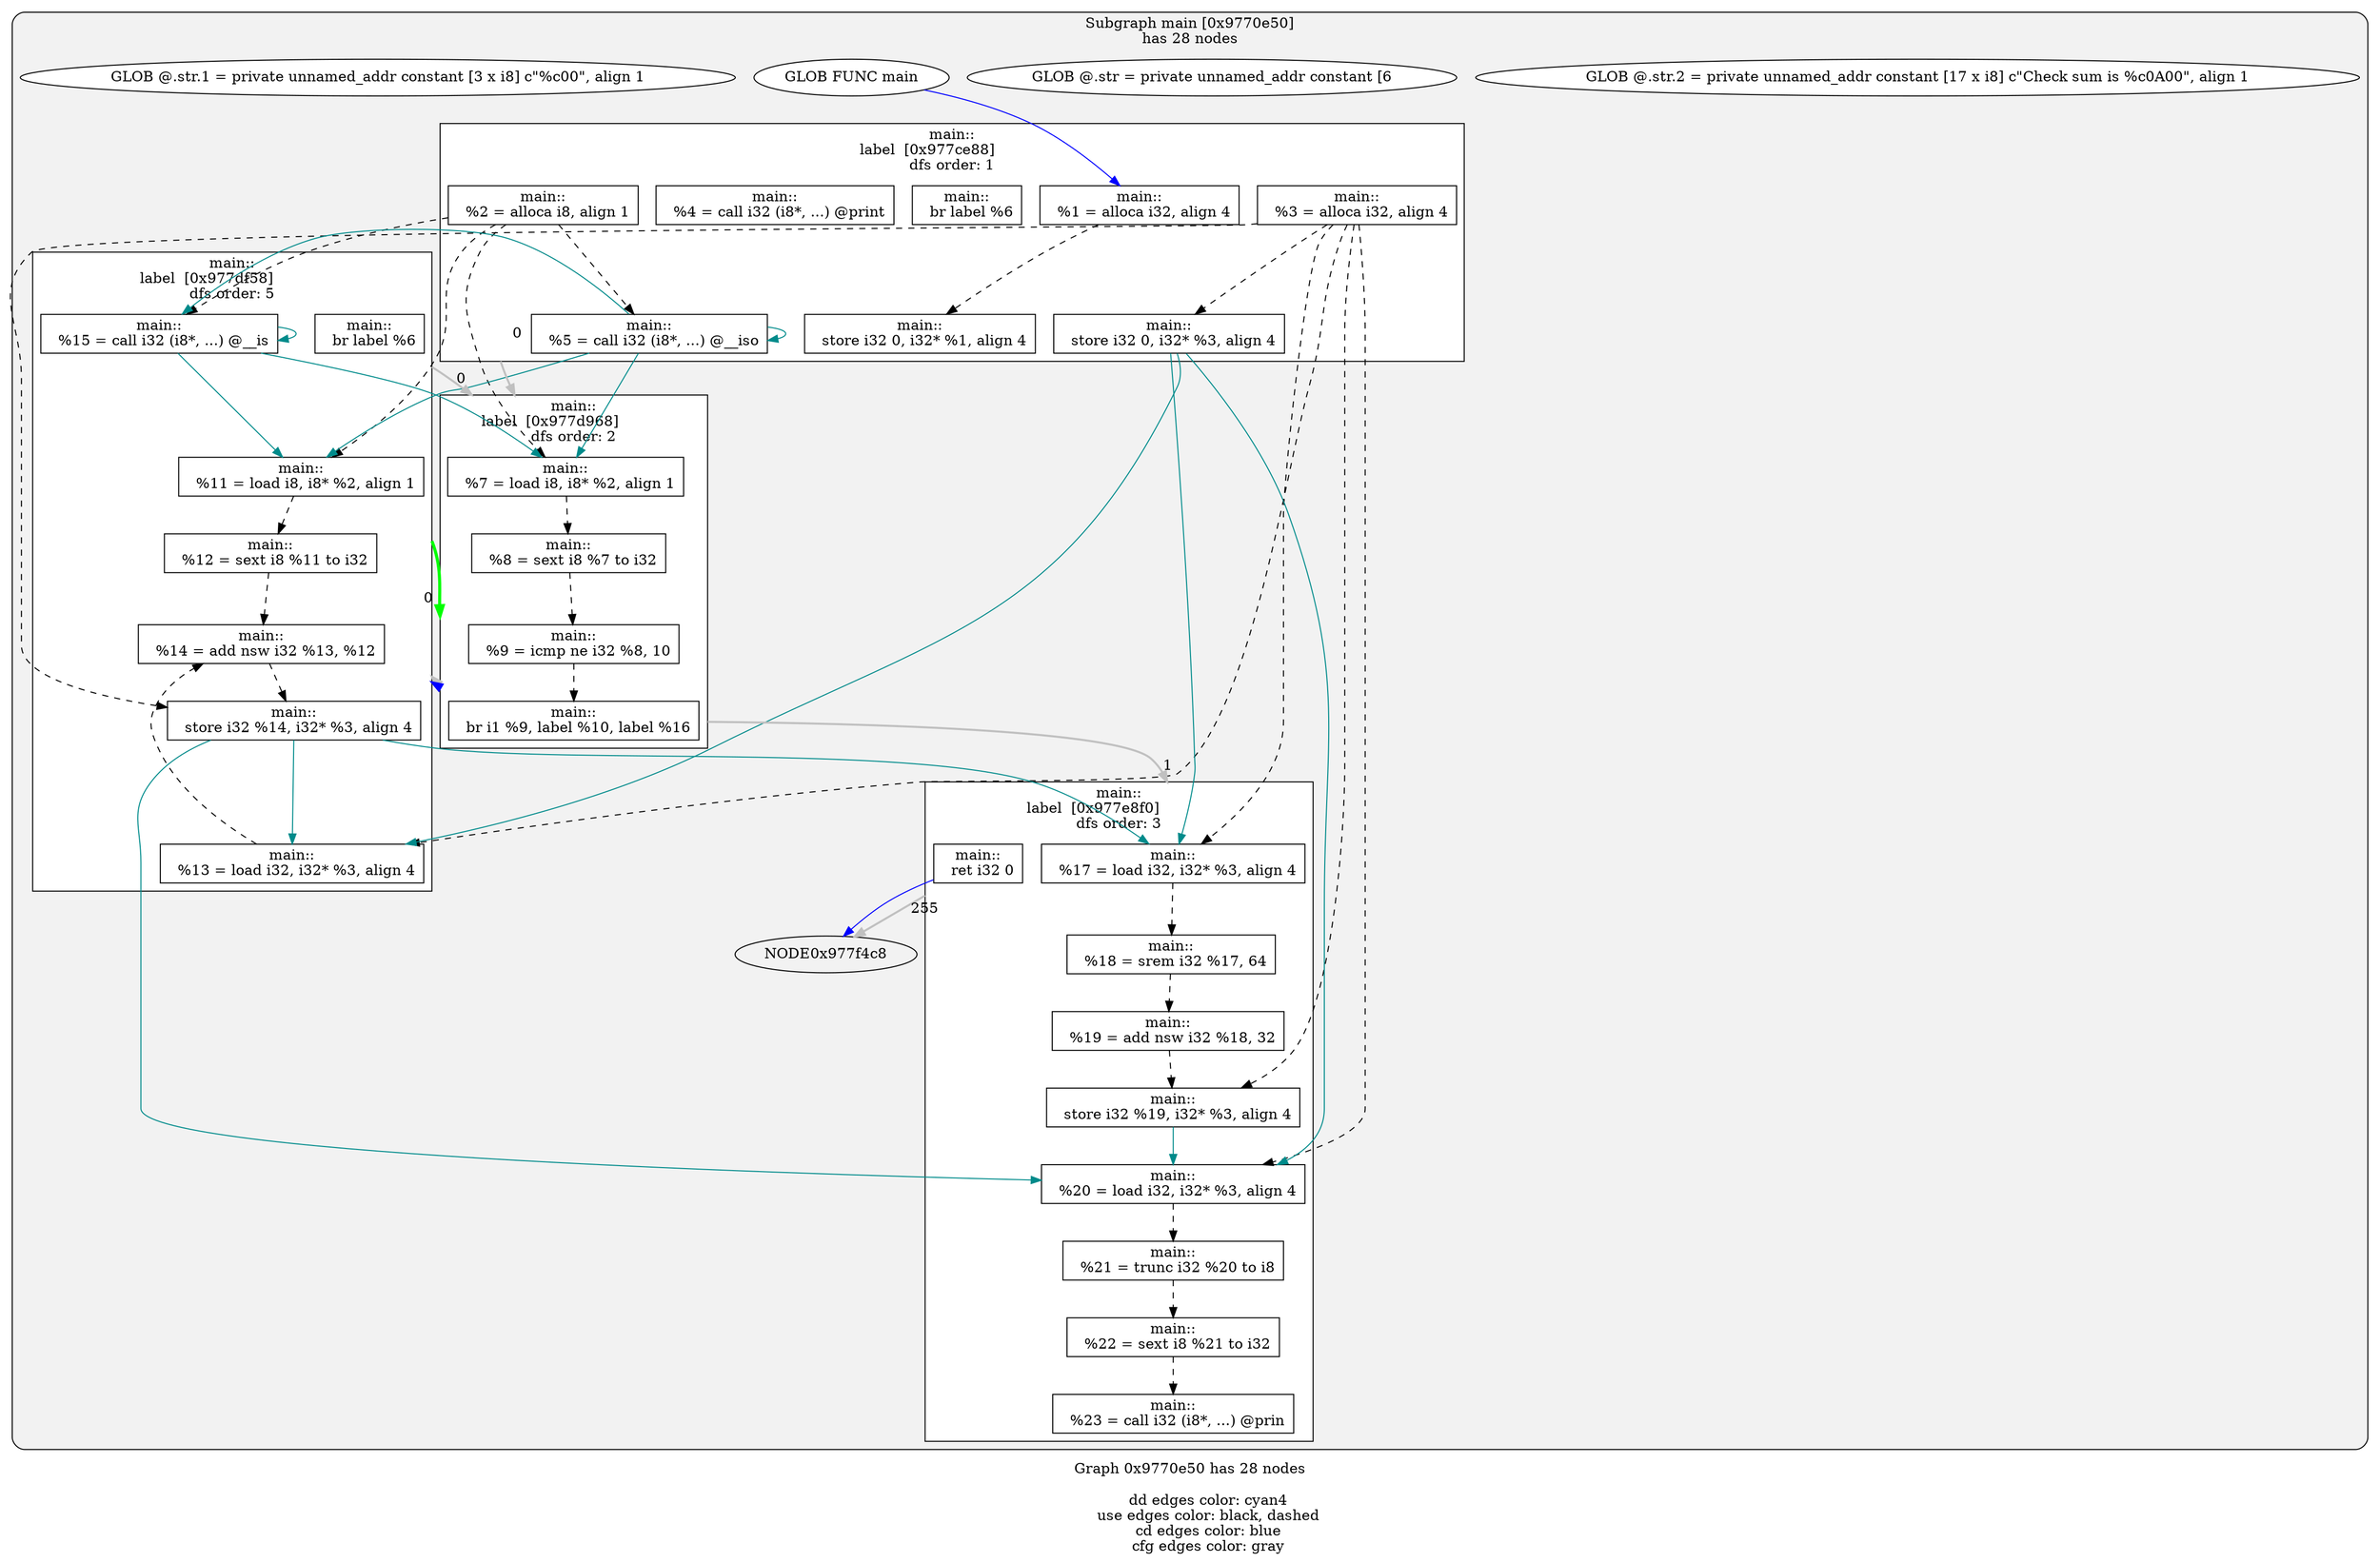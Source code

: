 digraph "DependenceGraph" {
	compound=true label="Graph 0x9770e50 has 28 nodes\n
	dd edges color: cyan4
	use edges color: black, dashed
	cd edges color: blue
	cfg edges color: gray"

	/* subgraph 0x9770e50 nodes */
	subgraph cluster_0x9770e50 {
		style="filled, rounded" fillcolor=gray95
		label="Subgraph main [0x9770e50]\nhas 28 nodes
"
		/* Basic Block main::
label  [0x977ce88] */
		subgraph cluster_bb_0x977ce88 {
			style=filled fillcolor=white
			label="main::
label  [0x977ce88]		\ndfs order: 1"
			NODE0x977cf98 [shape=rect label="0x9771bec"]
			NODE0x977d0c8 [shape=rect label="0x97781a4"]
			NODE0x977d1f8 [shape=rect label="0x977599c"]
			NODE0x977d328 [shape=rect label="0x9776148"]
			NODE0x977d458 [shape=rect label="0x9776188"]
			NODE0x977d588 [shape=rect label="0x97761c8"]
			NODE0x977d6d0 [shape=rect label="0x977621c"]
			NODE0x977d818 [shape=rect label="0x9776254"]
		} /* cluster_bb_0x977ce88 */

		/* Basic Block main::
label  [0x977d968] */
		subgraph cluster_bb_0x977d968 {
			style=filled fillcolor=white
			label="main::
label  [0x977d968]		\ndfs order: 2"
			NODE0x977da78 [shape=rect label="0x9776284"]
			NODE0x977dba8 [shape=rect label="0x97762bc"]
			NODE0x977dcd8 [shape=rect label="0x97762f8"]
			NODE0x977de08 [shape=rect label="0x9776344"]
		} /* cluster_bb_0x977d968 */

		/* Basic Block main::
label  [0x977df58] */
		subgraph cluster_bb_0x977df58 {
			style=filled fillcolor=white
			label="main::
label  [0x977df58]		\ndfs order: 5"
			NODE0x977e068 [shape=rect label="0x9776374"]
			NODE0x977e198 [shape=rect label="0x97763ac"]
			NODE0x977e2c8 [shape=rect label="0x97763dc"]
			NODE0x977e3f8 [shape=rect label="0x9776420"]
			NODE0x977e528 [shape=rect label="0x9776460"]
			NODE0x977e658 [shape=rect label="0x97764ac"]
			NODE0x977e7a0 [shape=rect label="0x97764e4"]
		} /* cluster_bb_0x977df58 */

		/* Basic Block main::
label  [0x977e8f0] */
		subgraph cluster_bb_0x977e8f0 {
			style=filled fillcolor=white
			label="main::
label  [0x977e8f0]		\ndfs order: 3"
			NODE0x977ea00 [shape=rect label="0x9776514"]
			NODE0x977eb30 [shape=rect label="0x9776558"]
			NODE0x977ec60 [shape=rect label="0x97759e0"]
			NODE0x977ed90 [shape=rect label="0x9775928"]
			NODE0x977eec0 [shape=rect label="0x977595c"]
			NODE0x977eff0 [shape=rect label="0x9775c6c"]
			NODE0x977f120 [shape=rect label="0x9775c9c"]
			NODE0x977f250 [shape=rect label="0x97765a4"]
			NODE0x977f398 [shape=rect label="0x97765dc"]
		} /* cluster_bb_0x977e8f0 */

	NODE0x977d818 -> NODE0x977da78 [penwidth=2 label="0"  ltail=cluster_bb_0x977ce88  lhead=cluster_bb_0x977d968  color="gray"]
	NODE0x977de08 -> NODE0x977e068 [penwidth=2 label="0"  ltail=cluster_bb_0x977d968  lhead=cluster_bb_0x977df58  color="gray"]
	NODE0x977de08 -> NODE0x977ea00 [penwidth=2 label="1"  ltail=cluster_bb_0x977d968  lhead=cluster_bb_0x977e8f0  color="gray"]
	NODE0x977de08 -> NODE0x977e068 [penwidth=2 color=blue  ltail=cluster_bb_0x977d968  lhead=cluster_bb_0x977df58]
	NODE0x977e7a0 -> NODE0x977da78 [penwidth=2 label="0"  ltail=cluster_bb_0x977df58  lhead=cluster_bb_0x977d968  color="gray"]
	/* post-dominance frontiers */
NODE0x977e068 -> NODE0x977de08 [penwidth=3 color=green  ltail=cluster_bb_0x977df58  lhead=cluster_bb_0x977d968 constraint=false]
	NODE0x977f398 -> NODE0x977f4c8 [penwidth=2 label="255"  ltail=cluster_bb_0x977e8f0  lhead=cluster_bb_0x977f5c8  color="gray"]
		NODE0x977cf98 [label="main::
  %1 = alloca i32, align 4" style=filled fillcolor=white]
		/* -- node 0x9771bec
		 * ------------------------------------------- */
		/* DD edges */
		/* USE edges */
		NODE0x977cf98 -> NODE0x977d328 [color="black" rank=max style="dashed"]
		/* CD edges */
		/* ID edges */
		NODE0x977ed90 [label="main::
  store i32 %19, i32* %3, align 4" style=filled fillcolor=white]
		/* -- node 0x9775928
		 * ------------------------------------------- */
		/* DD edges */
		NODE0x977ed90 -> NODE0x977eec0 [color="cyan4" rank=max]
		/* USE edges */
		/* CD edges */
		/* ID edges */
		NODE0x977eec0 [label="main::
  %20 = load i32, i32* %3, align 4" style=filled fillcolor=white]
		/* -- node 0x977595c
		 * ------------------------------------------- */
		/* DD edges */
		/* USE edges */
		NODE0x977eec0 -> NODE0x977eff0 [color="black" rank=max style="dashed"]
		/* CD edges */
		/* ID edges */
		NODE0x977d1f8 [label="main::
  %3 = alloca i32, align 4" style=filled fillcolor=white]
		/* -- node 0x977599c
		 * ------------------------------------------- */
		/* DD edges */
		/* USE edges */
		NODE0x977d1f8 -> NODE0x977d458 [color="black" rank=max style="dashed"]
		NODE0x977d1f8 -> NODE0x977e2c8 [color="black" rank=max style="dashed"]
		NODE0x977d1f8 -> NODE0x977e528 [color="black" rank=max style="dashed"]
		NODE0x977d1f8 -> NODE0x977ea00 [color="black" rank=max style="dashed"]
		NODE0x977d1f8 -> NODE0x977ed90 [color="black" rank=max style="dashed"]
		NODE0x977d1f8 -> NODE0x977eec0 [color="black" rank=max style="dashed"]
		/* CD edges */
		/* ID edges */
		NODE0x977ec60 [label="main::
  %19 = add nsw i32 %18, 32" style=filled fillcolor=white]
		/* -- node 0x97759e0
		 * ------------------------------------------- */
		/* DD edges */
		/* USE edges */
		NODE0x977ec60 -> NODE0x977ed90 [color="black" rank=max style="dashed"]
		/* CD edges */
		/* ID edges */
		NODE0x977eff0 [label="main::
  %21 = trunc i32 %20 to i8" style=filled fillcolor=white]
		/* -- node 0x9775c6c
		 * ------------------------------------------- */
		/* DD edges */
		/* USE edges */
		NODE0x977eff0 -> NODE0x977f120 [color="black" rank=max style="dashed"]
		/* CD edges */
		/* ID edges */
		NODE0x977f120 [label="main::
  %22 = sext i8 %21 to i32" style=filled fillcolor=white]
		/* -- node 0x9775c9c
		 * ------------------------------------------- */
		/* DD edges */
		/* USE edges */
		NODE0x977f120 -> NODE0x977f250 [color="black" rank=max style="dashed"]
		/* CD edges */
		/* ID edges */
		NODE0x977d328 [label="main::
  store i32 0, i32* %1, align 4" style=filled fillcolor=white]
		/* -- node 0x9776148
		 * ------------------------------------------- */
		/* DD edges */
		/* USE edges */
		/* CD edges */
		/* ID edges */
		NODE0x977d458 [label="main::
  store i32 0, i32* %3, align 4" style=filled fillcolor=white]
		/* -- node 0x9776188
		 * ------------------------------------------- */
		/* DD edges */
		NODE0x977d458 -> NODE0x977e2c8 [color="cyan4" rank=max]
		NODE0x977d458 -> NODE0x977ea00 [color="cyan4" rank=max]
		NODE0x977d458 -> NODE0x977eec0 [color="cyan4" rank=max]
		/* USE edges */
		/* CD edges */
		/* ID edges */
		NODE0x977d588 [label="main::
  %4 = call i32 (i8*, ...) @print" style=filled fillcolor=white]
		/* -- node 0x97761c8
		 * ------------------------------------------- */
		/* DD edges */
		/* USE edges */
		/* CD edges */
		/* ID edges */
		NODE0x977d6d0 [label="main::
  %5 = call i32 (i8*, ...) @__iso" style=filled fillcolor=white]
		/* -- node 0x977621c
		 * ------------------------------------------- */
		/* DD edges */
		NODE0x977d6d0 -> NODE0x977d6d0 [color="cyan4" rank=max]
		NODE0x977d6d0 -> NODE0x977da78 [color="cyan4" rank=max]
		NODE0x977d6d0 -> NODE0x977e068 [color="cyan4" rank=max]
		NODE0x977d6d0 -> NODE0x977e658 [color="cyan4" rank=max]
		/* USE edges */
		/* CD edges */
		/* ID edges */
		NODE0x977d818 [label="main::
  br label %6" style=filled fillcolor=white]
		/* -- node 0x9776254
		 * ------------------------------------------- */
		/* DD edges */
		/* USE edges */
		/* CD edges */
		/* ID edges */
		NODE0x977da78 [label="main::
  %7 = load i8, i8* %2, align 1" style=filled fillcolor=white]
		/* -- node 0x9776284
		 * ------------------------------------------- */
		/* DD edges */
		/* USE edges */
		NODE0x977da78 -> NODE0x977dba8 [color="black" rank=max style="dashed"]
		/* CD edges */
		/* ID edges */
		NODE0x977dba8 [label="main::
  %8 = sext i8 %7 to i32" style=filled fillcolor=white]
		/* -- node 0x97762bc
		 * ------------------------------------------- */
		/* DD edges */
		/* USE edges */
		NODE0x977dba8 -> NODE0x977dcd8 [color="black" rank=max style="dashed"]
		/* CD edges */
		/* ID edges */
		NODE0x977dcd8 [label="main::
  %9 = icmp ne i32 %8, 10" style=filled fillcolor=white]
		/* -- node 0x97762f8
		 * ------------------------------------------- */
		/* DD edges */
		/* USE edges */
		NODE0x977dcd8 -> NODE0x977de08 [color="black" rank=max style="dashed"]
		/* CD edges */
		/* ID edges */
		NODE0x977de08 [label="main::
  br i1 %9, label %10, label %16" style=filled fillcolor=white]
		/* -- node 0x9776344
		 * ------------------------------------------- */
		/* DD edges */
		/* USE edges */
		/* CD edges */
		/* ID edges */
		NODE0x977e068 [label="main::
  %11 = load i8, i8* %2, align 1" style=filled fillcolor=white]
		/* -- node 0x9776374
		 * ------------------------------------------- */
		/* DD edges */
		/* USE edges */
		NODE0x977e068 -> NODE0x977e198 [color="black" rank=max style="dashed"]
		/* CD edges */
		/* ID edges */
		NODE0x977e198 [label="main::
  %12 = sext i8 %11 to i32" style=filled fillcolor=white]
		/* -- node 0x97763ac
		 * ------------------------------------------- */
		/* DD edges */
		/* USE edges */
		NODE0x977e198 -> NODE0x977e3f8 [color="black" rank=max style="dashed"]
		/* CD edges */
		/* ID edges */
		NODE0x977e2c8 [label="main::
  %13 = load i32, i32* %3, align 4" style=filled fillcolor=white]
		/* -- node 0x97763dc
		 * ------------------------------------------- */
		/* DD edges */
		/* USE edges */
		NODE0x977e2c8 -> NODE0x977e3f8 [color="black" rank=max style="dashed"]
		/* CD edges */
		/* ID edges */
		NODE0x977e3f8 [label="main::
  %14 = add nsw i32 %13, %12" style=filled fillcolor=white]
		/* -- node 0x9776420
		 * ------------------------------------------- */
		/* DD edges */
		/* USE edges */
		NODE0x977e3f8 -> NODE0x977e528 [color="black" rank=max style="dashed"]
		/* CD edges */
		/* ID edges */
		NODE0x977e528 [label="main::
  store i32 %14, i32* %3, align 4" style=filled fillcolor=white]
		/* -- node 0x9776460
		 * ------------------------------------------- */
		/* DD edges */
		NODE0x977e528 -> NODE0x977e2c8 [color="cyan4" rank=max]
		NODE0x977e528 -> NODE0x977ea00 [color="cyan4" rank=max]
		NODE0x977e528 -> NODE0x977eec0 [color="cyan4" rank=max]
		/* USE edges */
		/* CD edges */
		/* ID edges */
		NODE0x977e658 [label="main::
  %15 = call i32 (i8*, ...) @__is" style=filled fillcolor=white]
		/* -- node 0x97764ac
		 * ------------------------------------------- */
		/* DD edges */
		NODE0x977e658 -> NODE0x977da78 [color="cyan4" rank=max]
		NODE0x977e658 -> NODE0x977e068 [color="cyan4" rank=max]
		NODE0x977e658 -> NODE0x977e658 [color="cyan4" rank=max]
		/* USE edges */
		/* CD edges */
		/* ID edges */
		NODE0x977e7a0 [label="main::
  br label %6" style=filled fillcolor=white]
		/* -- node 0x97764e4
		 * ------------------------------------------- */
		/* DD edges */
		/* USE edges */
		/* CD edges */
		/* ID edges */
		NODE0x977ea00 [label="main::
  %17 = load i32, i32* %3, align 4" style=filled fillcolor=white]
		/* -- node 0x9776514
		 * ------------------------------------------- */
		/* DD edges */
		/* USE edges */
		NODE0x977ea00 -> NODE0x977eb30 [color="black" rank=max style="dashed"]
		/* CD edges */
		/* ID edges */
		NODE0x977eb30 [label="main::
  %18 = srem i32 %17, 64" style=filled fillcolor=white]
		/* -- node 0x9776558
		 * ------------------------------------------- */
		/* DD edges */
		/* USE edges */
		NODE0x977eb30 -> NODE0x977ec60 [color="black" rank=max style="dashed"]
		/* CD edges */
		/* ID edges */
		NODE0x977f250 [label="main::
  %23 = call i32 (i8*, ...) @prin" style=filled fillcolor=white]
		/* -- node 0x97765a4
		 * ------------------------------------------- */
		/* DD edges */
		/* USE edges */
		/* CD edges */
		/* ID edges */
		NODE0x977f398 [label="main::
  ret i32 0" style=filled fillcolor=white]
		/* -- node 0x97765dc
		 * ------------------------------------------- */
		/* DD edges */
		/* USE edges */
		/* CD edges */
		NODE0x977f398 -> NODE0x977f4c8 [color="blue"]
		/* ID edges */
		NODE0x977d0c8 [label="main::
  %2 = alloca i8, align 1" style=filled fillcolor=white]
		/* -- node 0x97781a4
		 * ------------------------------------------- */
		/* DD edges */
		/* USE edges */
		NODE0x977d0c8 -> NODE0x977d6d0 [color="black" rank=max style="dashed"]
		NODE0x977d0c8 -> NODE0x977da78 [color="black" rank=max style="dashed"]
		NODE0x977d0c8 -> NODE0x977e068 [color="black" rank=max style="dashed"]
		NODE0x977d0c8 -> NODE0x977e658 [color="black" rank=max style="dashed"]
		/* CD edges */
		/* ID edges */
		NODE0x977cc88 [label="GLOB @.str.2 = private unnamed_addr constant [17 x i8] c\"Check sum is %c\0A\00\", align 1" style=filled fillcolor=white]
		/* -- node 0x9771a94
		 * ------------------------------------------- */
		/* DD edges */
		/* USE edges */
		/* CD edges */
		/* ID edges */
		NODE0x977ca88 [label="GLOB @.str = private unnamed_addr constant [6" style=filled fillcolor=white]
		/* -- node 0x9771b3c
		 * ------------------------------------------- */
		/* DD edges */
		/* USE edges */
		/* CD edges */
		/* ID edges */
		NODE0x977cd88 [label="GLOB FUNC main" style=filled fillcolor=white]
		/* -- node 0x9771b94
		 * ------------------------------------------- */
		/* DD edges */
		/* USE edges */
		/* CD edges */
		NODE0x977cd88 -> NODE0x977cf98 [color="blue"]
		/* ID edges */
		NODE0x977cb88 [label="GLOB @.str.1 = private unnamed_addr constant [3 x i8] c\"%c\00\", align 1" style=filled fillcolor=white]
		/* -- node 0x9771fbc
		 * ------------------------------------------- */
		/* DD edges */
		/* USE edges */
		/* CD edges */
		/* ID edges */
	}
}
